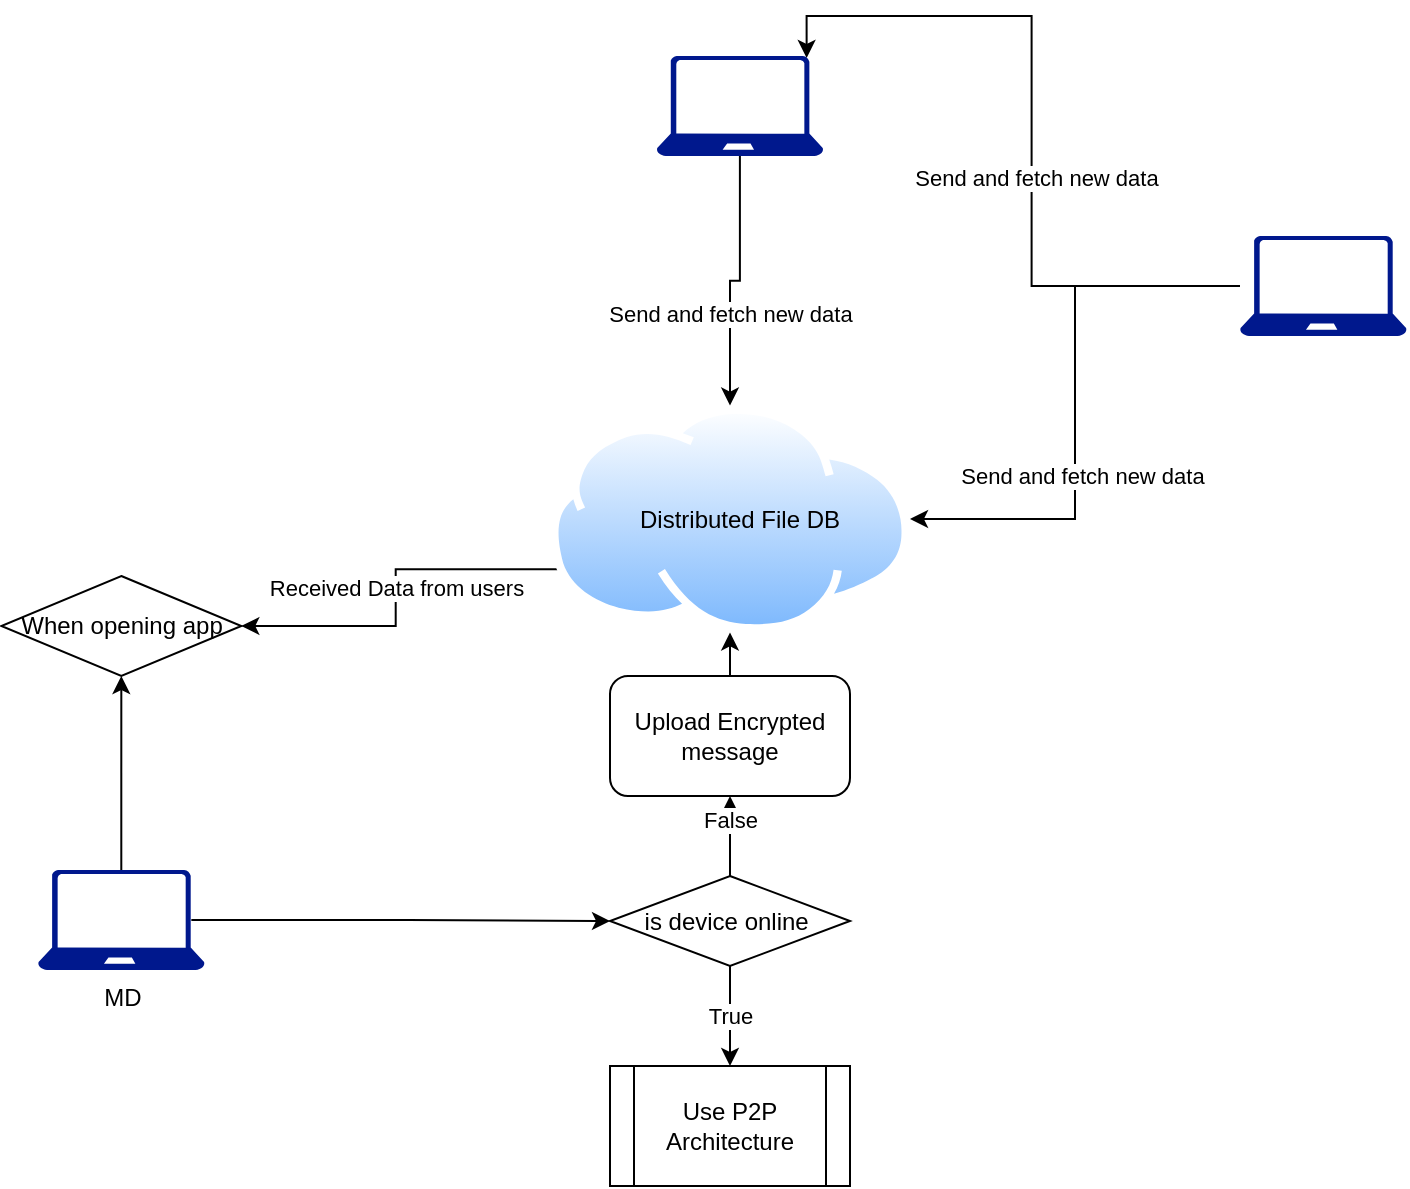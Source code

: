 <mxfile version="20.4.0" type="github">
  <diagram id="FesP0f6sB5J1FqpewV9k" name="Page-1">
    <mxGraphModel dx="2053" dy="833" grid="1" gridSize="10" guides="1" tooltips="1" connect="1" arrows="1" fold="1" page="1" pageScale="1" pageWidth="827" pageHeight="1169" math="0" shadow="0">
      <root>
        <mxCell id="0" />
        <mxCell id="1" parent="0" />
        <mxCell id="CANH76ia24DHqtamVZEA-11" style="edgeStyle=orthogonalEdgeStyle;rounded=0;orthogonalLoop=1;jettySize=auto;html=1;exitX=0.92;exitY=0.5;exitDx=0;exitDy=0;exitPerimeter=0;entryX=0;entryY=0.5;entryDx=0;entryDy=0;" edge="1" parent="1" source="CANH76ia24DHqtamVZEA-1" target="CANH76ia24DHqtamVZEA-10">
          <mxGeometry relative="1" as="geometry" />
        </mxCell>
        <mxCell id="CANH76ia24DHqtamVZEA-54" style="edgeStyle=orthogonalEdgeStyle;rounded=0;orthogonalLoop=1;jettySize=auto;html=1;entryX=0.5;entryY=1;entryDx=0;entryDy=0;" edge="1" parent="1" source="CANH76ia24DHqtamVZEA-1" target="CANH76ia24DHqtamVZEA-18">
          <mxGeometry relative="1" as="geometry" />
        </mxCell>
        <mxCell id="CANH76ia24DHqtamVZEA-1" value="MD" style="sketch=0;aspect=fixed;pointerEvents=1;shadow=0;dashed=0;html=1;strokeColor=none;labelPosition=center;verticalLabelPosition=bottom;verticalAlign=top;align=center;fillColor=#00188D;shape=mxgraph.azure.laptop" vertex="1" parent="1">
          <mxGeometry x="-31" y="457" width="83.33" height="50" as="geometry" />
        </mxCell>
        <mxCell id="CANH76ia24DHqtamVZEA-56" value="Received Data from users" style="edgeStyle=orthogonalEdgeStyle;rounded=0;orthogonalLoop=1;jettySize=auto;html=1;exitX=0;exitY=0.75;exitDx=0;exitDy=0;" edge="1" parent="1" source="CANH76ia24DHqtamVZEA-2" target="CANH76ia24DHqtamVZEA-18">
          <mxGeometry relative="1" as="geometry" />
        </mxCell>
        <mxCell id="CANH76ia24DHqtamVZEA-2" value="" style="aspect=fixed;perimeter=ellipsePerimeter;html=1;align=center;shadow=0;dashed=0;spacingTop=3;image;image=img/lib/active_directory/internet_cloud.svg;" vertex="1" parent="1">
          <mxGeometry x="225" y="224.8" width="180" height="113.4" as="geometry" />
        </mxCell>
        <mxCell id="CANH76ia24DHqtamVZEA-6" value="Distributed File DB" style="text;html=1;strokeColor=none;fillColor=none;align=center;verticalAlign=middle;whiteSpace=wrap;rounded=0;" vertex="1" parent="1">
          <mxGeometry x="250" y="270" width="140" height="23" as="geometry" />
        </mxCell>
        <mxCell id="CANH76ia24DHqtamVZEA-41" style="edgeStyle=orthogonalEdgeStyle;rounded=0;orthogonalLoop=1;jettySize=auto;html=1;entryX=1;entryY=0.5;entryDx=0;entryDy=0;" edge="1" parent="1" source="CANH76ia24DHqtamVZEA-7" target="CANH76ia24DHqtamVZEA-2">
          <mxGeometry relative="1" as="geometry" />
        </mxCell>
        <mxCell id="CANH76ia24DHqtamVZEA-42" value="Send and fetch new data" style="edgeLabel;html=1;align=center;verticalAlign=middle;resizable=0;points=[];" vertex="1" connectable="0" parent="CANH76ia24DHqtamVZEA-41">
          <mxGeometry x="0.261" y="3" relative="1" as="geometry">
            <mxPoint as="offset" />
          </mxGeometry>
        </mxCell>
        <mxCell id="CANH76ia24DHqtamVZEA-43" style="edgeStyle=orthogonalEdgeStyle;rounded=0;orthogonalLoop=1;jettySize=auto;html=1;entryX=0.9;entryY=0.02;entryDx=0;entryDy=0;entryPerimeter=0;" edge="1" parent="1" source="CANH76ia24DHqtamVZEA-7" target="CANH76ia24DHqtamVZEA-9">
          <mxGeometry relative="1" as="geometry" />
        </mxCell>
        <mxCell id="CANH76ia24DHqtamVZEA-44" value="Send and&amp;nbsp;fetch&amp;nbsp;new data" style="edgeLabel;html=1;align=center;verticalAlign=middle;resizable=0;points=[];" vertex="1" connectable="0" parent="CANH76ia24DHqtamVZEA-43">
          <mxGeometry x="-0.15" y="-2" relative="1" as="geometry">
            <mxPoint as="offset" />
          </mxGeometry>
        </mxCell>
        <mxCell id="CANH76ia24DHqtamVZEA-7" value="" style="sketch=0;aspect=fixed;pointerEvents=1;shadow=0;dashed=0;html=1;strokeColor=none;labelPosition=center;verticalLabelPosition=bottom;verticalAlign=top;align=center;fillColor=#00188D;shape=mxgraph.azure.laptop" vertex="1" parent="1">
          <mxGeometry x="570" y="140" width="83.33" height="50" as="geometry" />
        </mxCell>
        <mxCell id="CANH76ia24DHqtamVZEA-39" style="edgeStyle=orthogonalEdgeStyle;rounded=0;orthogonalLoop=1;jettySize=auto;html=1;" edge="1" parent="1" source="CANH76ia24DHqtamVZEA-9" target="CANH76ia24DHqtamVZEA-2">
          <mxGeometry relative="1" as="geometry" />
        </mxCell>
        <mxCell id="CANH76ia24DHqtamVZEA-45" value="Send and&amp;nbsp;fetch&amp;nbsp;new data" style="edgeLabel;html=1;align=center;verticalAlign=middle;resizable=0;points=[];" vertex="1" connectable="0" parent="CANH76ia24DHqtamVZEA-39">
          <mxGeometry x="0.296" relative="1" as="geometry">
            <mxPoint as="offset" />
          </mxGeometry>
        </mxCell>
        <mxCell id="CANH76ia24DHqtamVZEA-9" value="" style="sketch=0;aspect=fixed;pointerEvents=1;shadow=0;dashed=0;html=1;strokeColor=none;labelPosition=center;verticalLabelPosition=bottom;verticalAlign=top;align=center;fillColor=#00188D;shape=mxgraph.azure.laptop" vertex="1" parent="1">
          <mxGeometry x="278.33" y="50" width="83.33" height="50" as="geometry" />
        </mxCell>
        <mxCell id="CANH76ia24DHqtamVZEA-50" value="True" style="edgeStyle=orthogonalEdgeStyle;rounded=0;orthogonalLoop=1;jettySize=auto;html=1;exitX=0.5;exitY=1;exitDx=0;exitDy=0;" edge="1" parent="1" source="CANH76ia24DHqtamVZEA-10" target="CANH76ia24DHqtamVZEA-14">
          <mxGeometry relative="1" as="geometry" />
        </mxCell>
        <mxCell id="CANH76ia24DHqtamVZEA-52" style="edgeStyle=orthogonalEdgeStyle;rounded=0;orthogonalLoop=1;jettySize=auto;html=1;entryX=0.5;entryY=1;entryDx=0;entryDy=0;" edge="1" parent="1" source="CANH76ia24DHqtamVZEA-10" target="CANH76ia24DHqtamVZEA-51">
          <mxGeometry relative="1" as="geometry" />
        </mxCell>
        <mxCell id="CANH76ia24DHqtamVZEA-55" value="False" style="edgeLabel;html=1;align=center;verticalAlign=middle;resizable=0;points=[];" vertex="1" connectable="0" parent="CANH76ia24DHqtamVZEA-52">
          <mxGeometry x="0.4" relative="1" as="geometry">
            <mxPoint as="offset" />
          </mxGeometry>
        </mxCell>
        <mxCell id="CANH76ia24DHqtamVZEA-10" value="is device online&amp;nbsp;" style="rhombus;whiteSpace=wrap;html=1;" vertex="1" parent="1">
          <mxGeometry x="255" y="460" width="120" height="45" as="geometry" />
        </mxCell>
        <mxCell id="CANH76ia24DHqtamVZEA-14" value="Use P2P Architecture" style="shape=process;whiteSpace=wrap;html=1;backgroundOutline=1;" vertex="1" parent="1">
          <mxGeometry x="255" y="555" width="120" height="60" as="geometry" />
        </mxCell>
        <mxCell id="CANH76ia24DHqtamVZEA-18" value="When opening app" style="rhombus;whiteSpace=wrap;html=1;" vertex="1" parent="1">
          <mxGeometry x="-49.34" y="310" width="120" height="50" as="geometry" />
        </mxCell>
        <mxCell id="CANH76ia24DHqtamVZEA-53" style="edgeStyle=orthogonalEdgeStyle;rounded=0;orthogonalLoop=1;jettySize=auto;html=1;exitX=0.5;exitY=0;exitDx=0;exitDy=0;entryX=0.5;entryY=1;entryDx=0;entryDy=0;" edge="1" parent="1" source="CANH76ia24DHqtamVZEA-51" target="CANH76ia24DHqtamVZEA-2">
          <mxGeometry relative="1" as="geometry" />
        </mxCell>
        <mxCell id="CANH76ia24DHqtamVZEA-51" value="Upload Encrypted message" style="rounded=1;whiteSpace=wrap;html=1;" vertex="1" parent="1">
          <mxGeometry x="255" y="360" width="120" height="60" as="geometry" />
        </mxCell>
      </root>
    </mxGraphModel>
  </diagram>
</mxfile>
